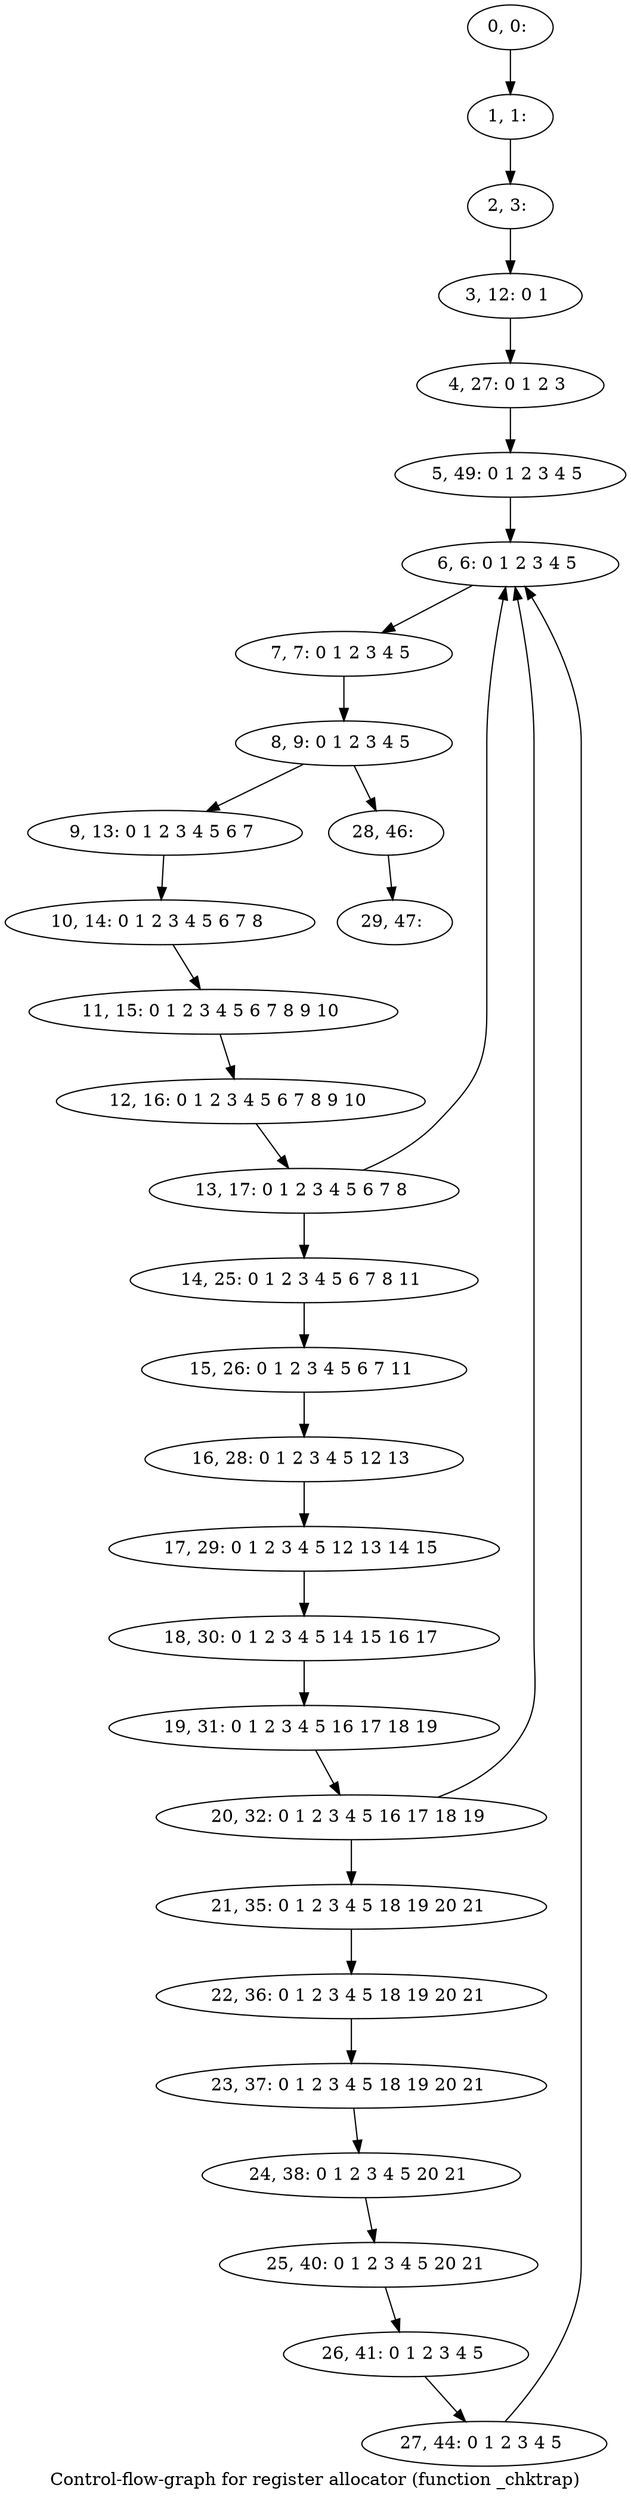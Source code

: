 digraph G {
graph [label="Control-flow-graph for register allocator (function _chktrap)"]
0[label="0, 0: "];
1[label="1, 1: "];
2[label="2, 3: "];
3[label="3, 12: 0 1 "];
4[label="4, 27: 0 1 2 3 "];
5[label="5, 49: 0 1 2 3 4 5 "];
6[label="6, 6: 0 1 2 3 4 5 "];
7[label="7, 7: 0 1 2 3 4 5 "];
8[label="8, 9: 0 1 2 3 4 5 "];
9[label="9, 13: 0 1 2 3 4 5 6 7 "];
10[label="10, 14: 0 1 2 3 4 5 6 7 8 "];
11[label="11, 15: 0 1 2 3 4 5 6 7 8 9 10 "];
12[label="12, 16: 0 1 2 3 4 5 6 7 8 9 10 "];
13[label="13, 17: 0 1 2 3 4 5 6 7 8 "];
14[label="14, 25: 0 1 2 3 4 5 6 7 8 11 "];
15[label="15, 26: 0 1 2 3 4 5 6 7 11 "];
16[label="16, 28: 0 1 2 3 4 5 12 13 "];
17[label="17, 29: 0 1 2 3 4 5 12 13 14 15 "];
18[label="18, 30: 0 1 2 3 4 5 14 15 16 17 "];
19[label="19, 31: 0 1 2 3 4 5 16 17 18 19 "];
20[label="20, 32: 0 1 2 3 4 5 16 17 18 19 "];
21[label="21, 35: 0 1 2 3 4 5 18 19 20 21 "];
22[label="22, 36: 0 1 2 3 4 5 18 19 20 21 "];
23[label="23, 37: 0 1 2 3 4 5 18 19 20 21 "];
24[label="24, 38: 0 1 2 3 4 5 20 21 "];
25[label="25, 40: 0 1 2 3 4 5 20 21 "];
26[label="26, 41: 0 1 2 3 4 5 "];
27[label="27, 44: 0 1 2 3 4 5 "];
28[label="28, 46: "];
29[label="29, 47: "];
0->1 ;
1->2 ;
2->3 ;
3->4 ;
4->5 ;
5->6 ;
6->7 ;
7->8 ;
8->9 ;
8->28 ;
9->10 ;
10->11 ;
11->12 ;
12->13 ;
13->14 ;
13->6 ;
14->15 ;
15->16 ;
16->17 ;
17->18 ;
18->19 ;
19->20 ;
20->21 ;
20->6 ;
21->22 ;
22->23 ;
23->24 ;
24->25 ;
25->26 ;
26->27 ;
27->6 ;
28->29 ;
}
